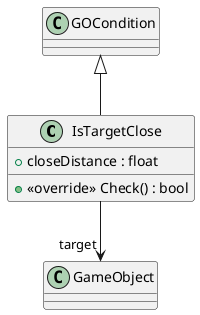 @startuml
class IsTargetClose {
    + closeDistance : float
    + <<override>> Check() : bool
}
GOCondition <|-- IsTargetClose
IsTargetClose --> "target" GameObject
@enduml
